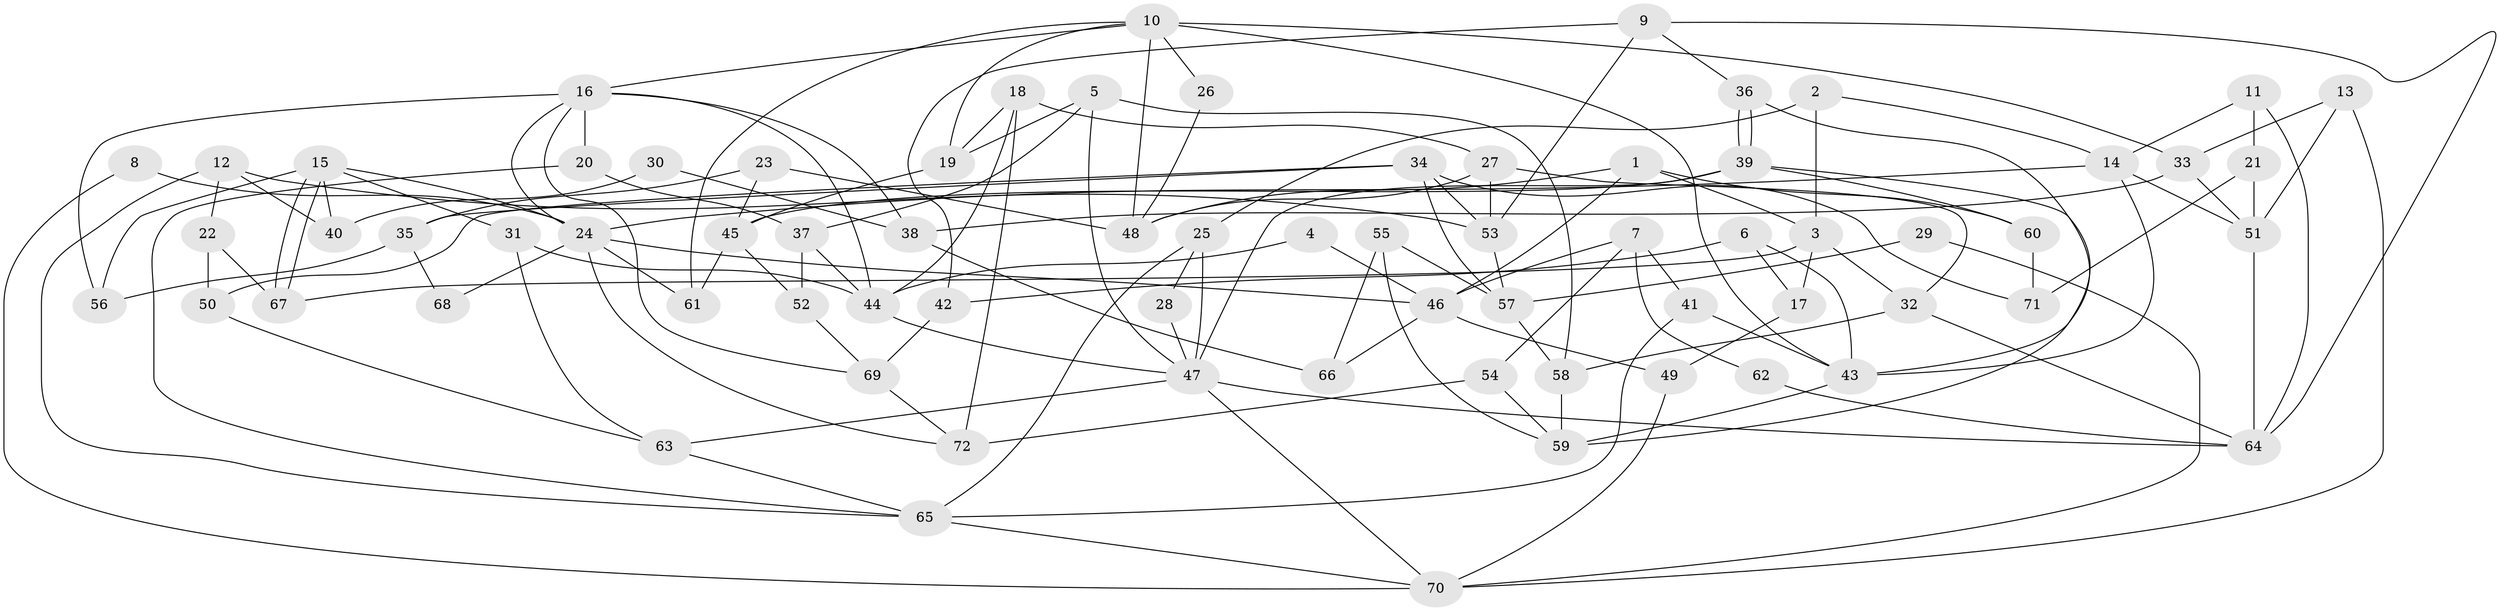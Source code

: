 // Generated by graph-tools (version 1.1) at 2025/15/03/09/25 04:15:13]
// undirected, 72 vertices, 144 edges
graph export_dot {
graph [start="1"]
  node [color=gray90,style=filled];
  1;
  2;
  3;
  4;
  5;
  6;
  7;
  8;
  9;
  10;
  11;
  12;
  13;
  14;
  15;
  16;
  17;
  18;
  19;
  20;
  21;
  22;
  23;
  24;
  25;
  26;
  27;
  28;
  29;
  30;
  31;
  32;
  33;
  34;
  35;
  36;
  37;
  38;
  39;
  40;
  41;
  42;
  43;
  44;
  45;
  46;
  47;
  48;
  49;
  50;
  51;
  52;
  53;
  54;
  55;
  56;
  57;
  58;
  59;
  60;
  61;
  62;
  63;
  64;
  65;
  66;
  67;
  68;
  69;
  70;
  71;
  72;
  1 -- 48;
  1 -- 3;
  1 -- 46;
  1 -- 60;
  2 -- 14;
  2 -- 25;
  2 -- 3;
  3 -- 32;
  3 -- 17;
  3 -- 67;
  4 -- 46;
  4 -- 44;
  5 -- 19;
  5 -- 47;
  5 -- 37;
  5 -- 58;
  6 -- 17;
  6 -- 43;
  6 -- 42;
  7 -- 54;
  7 -- 46;
  7 -- 41;
  7 -- 62;
  8 -- 70;
  8 -- 24;
  9 -- 53;
  9 -- 42;
  9 -- 36;
  9 -- 64;
  10 -- 43;
  10 -- 16;
  10 -- 19;
  10 -- 26;
  10 -- 33;
  10 -- 48;
  10 -- 61;
  11 -- 14;
  11 -- 64;
  11 -- 21;
  12 -- 22;
  12 -- 53;
  12 -- 40;
  12 -- 65;
  13 -- 51;
  13 -- 70;
  13 -- 33;
  14 -- 24;
  14 -- 51;
  14 -- 43;
  15 -- 31;
  15 -- 67;
  15 -- 67;
  15 -- 24;
  15 -- 40;
  15 -- 56;
  16 -- 69;
  16 -- 56;
  16 -- 20;
  16 -- 24;
  16 -- 38;
  16 -- 44;
  17 -- 49;
  18 -- 19;
  18 -- 44;
  18 -- 27;
  18 -- 72;
  19 -- 45;
  20 -- 65;
  20 -- 37;
  21 -- 51;
  21 -- 71;
  22 -- 67;
  22 -- 50;
  23 -- 45;
  23 -- 48;
  23 -- 35;
  24 -- 46;
  24 -- 61;
  24 -- 68;
  24 -- 72;
  25 -- 47;
  25 -- 65;
  25 -- 28;
  26 -- 48;
  27 -- 53;
  27 -- 32;
  27 -- 48;
  28 -- 47;
  29 -- 70;
  29 -- 57;
  30 -- 38;
  30 -- 40;
  31 -- 63;
  31 -- 44;
  32 -- 64;
  32 -- 58;
  33 -- 38;
  33 -- 51;
  34 -- 71;
  34 -- 57;
  34 -- 35;
  34 -- 50;
  34 -- 53;
  35 -- 56;
  35 -- 68;
  36 -- 39;
  36 -- 39;
  36 -- 43;
  37 -- 44;
  37 -- 52;
  38 -- 66;
  39 -- 59;
  39 -- 45;
  39 -- 47;
  39 -- 60;
  41 -- 43;
  41 -- 65;
  42 -- 69;
  43 -- 59;
  44 -- 47;
  45 -- 61;
  45 -- 52;
  46 -- 49;
  46 -- 66;
  47 -- 63;
  47 -- 64;
  47 -- 70;
  49 -- 70;
  50 -- 63;
  51 -- 64;
  52 -- 69;
  53 -- 57;
  54 -- 72;
  54 -- 59;
  55 -- 59;
  55 -- 66;
  55 -- 57;
  57 -- 58;
  58 -- 59;
  60 -- 71;
  62 -- 64;
  63 -- 65;
  65 -- 70;
  69 -- 72;
}
